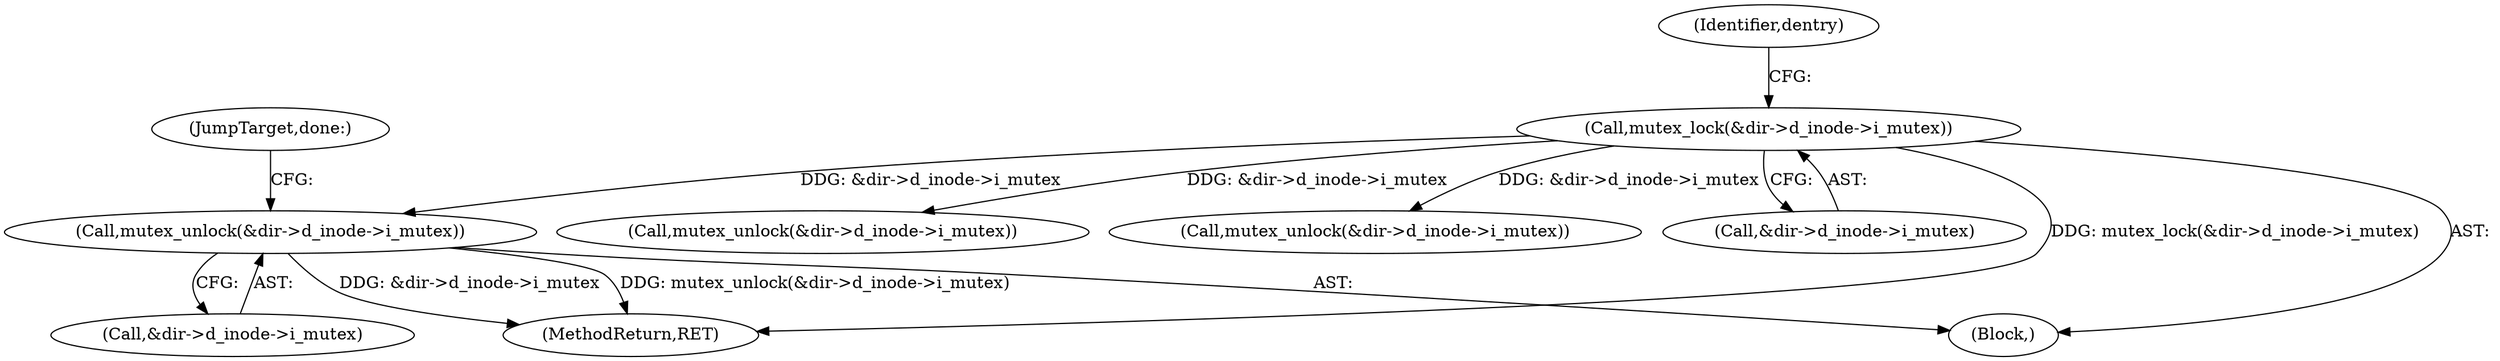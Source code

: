 digraph "0_linux_295dc39d941dc2ae53d5c170365af4c9d5c16212@pointer" {
"1000237" [label="(Call,mutex_unlock(&dir->d_inode->i_mutex))"];
"1000168" [label="(Call,mutex_lock(&dir->d_inode->i_mutex))"];
"1000203" [label="(Call,mutex_unlock(&dir->d_inode->i_mutex))"];
"1000296" [label="(MethodReturn,RET)"];
"1000244" [label="(JumpTarget,done:)"];
"1000237" [label="(Call,mutex_unlock(&dir->d_inode->i_mutex))"];
"1000168" [label="(Call,mutex_lock(&dir->d_inode->i_mutex))"];
"1000229" [label="(Call,mutex_unlock(&dir->d_inode->i_mutex))"];
"1000105" [label="(Block,)"];
"1000176" [label="(Identifier,dentry)"];
"1000169" [label="(Call,&dir->d_inode->i_mutex)"];
"1000238" [label="(Call,&dir->d_inode->i_mutex)"];
"1000237" -> "1000105"  [label="AST: "];
"1000237" -> "1000238"  [label="CFG: "];
"1000238" -> "1000237"  [label="AST: "];
"1000244" -> "1000237"  [label="CFG: "];
"1000237" -> "1000296"  [label="DDG: mutex_unlock(&dir->d_inode->i_mutex)"];
"1000237" -> "1000296"  [label="DDG: &dir->d_inode->i_mutex"];
"1000168" -> "1000237"  [label="DDG: &dir->d_inode->i_mutex"];
"1000168" -> "1000105"  [label="AST: "];
"1000168" -> "1000169"  [label="CFG: "];
"1000169" -> "1000168"  [label="AST: "];
"1000176" -> "1000168"  [label="CFG: "];
"1000168" -> "1000296"  [label="DDG: mutex_lock(&dir->d_inode->i_mutex)"];
"1000168" -> "1000203"  [label="DDG: &dir->d_inode->i_mutex"];
"1000168" -> "1000229"  [label="DDG: &dir->d_inode->i_mutex"];
}
